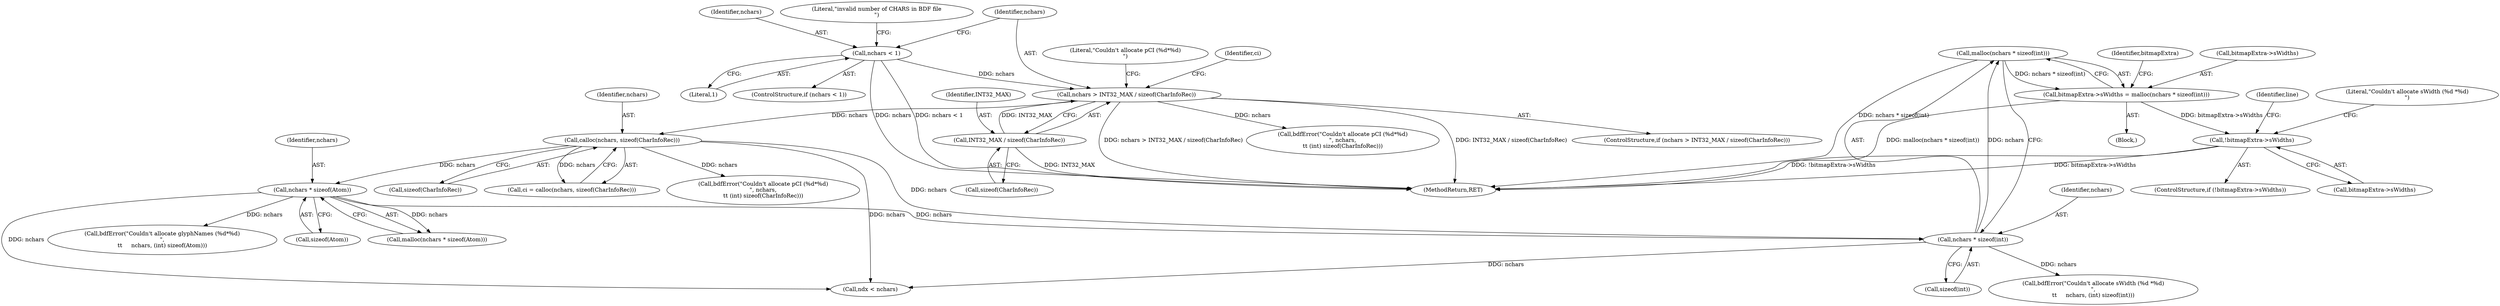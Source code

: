 digraph "0_libxfont_4d024ac10f964f6bd372ae0dd14f02772a6e5f63@API" {
"1000299" [label="(Call,malloc(nchars * sizeof(int)))"];
"1000300" [label="(Call,nchars * sizeof(int))"];
"1000274" [label="(Call,nchars * sizeof(Atom))"];
"1000245" [label="(Call,calloc(nchars, sizeof(CharInfoRec)))"];
"1000228" [label="(Call,nchars > INT32_MAX / sizeof(CharInfoRec))"];
"1000219" [label="(Call,nchars < 1)"];
"1000230" [label="(Call,INT32_MAX / sizeof(CharInfoRec))"];
"1000295" [label="(Call,bitmapExtra->sWidths = malloc(nchars * sizeof(int)))"];
"1000305" [label="(Call,!bitmapExtra->sWidths)"];
"1000302" [label="(Call,sizeof(int))"];
"1000320" [label="(Identifier,line)"];
"1000307" [label="(Identifier,bitmapExtra)"];
"1000284" [label="(Call,bdfError(\"Couldn't allocate glyphNames (%d*%d)\n\",\n\t\t     nchars, (int) sizeof(Atom)))"];
"1000274" [label="(Call,nchars * sizeof(Atom))"];
"1000300" [label="(Call,nchars * sizeof(int))"];
"1000219" [label="(Call,nchars < 1)"];
"1000305" [label="(Call,!bitmapExtra->sWidths)"];
"1000304" [label="(ControlStructure,if (!bitmapExtra->sWidths))"];
"1000299" [label="(Call,malloc(nchars * sizeof(int)))"];
"1000230" [label="(Call,INT32_MAX / sizeof(CharInfoRec))"];
"1000275" [label="(Identifier,nchars)"];
"1001224" [label="(MethodReturn,RET)"];
"1000273" [label="(Call,malloc(nchars * sizeof(Atom)))"];
"1000276" [label="(Call,sizeof(Atom))"];
"1000227" [label="(ControlStructure,if (nchars > INT32_MAX / sizeof(CharInfoRec)))"];
"1000228" [label="(Call,nchars > INT32_MAX / sizeof(CharInfoRec))"];
"1000306" [label="(Call,bitmapExtra->sWidths)"];
"1000221" [label="(Literal,1)"];
"1000224" [label="(Literal,\"invalid number of CHARS in BDF file\n\")"];
"1000311" [label="(Literal,\"Couldn't allocate sWidth (%d *%d)\n\")"];
"1000310" [label="(Call,bdfError(\"Couldn't allocate sWidth (%d *%d)\n\",\n\t\t     nchars, (int) sizeof(int)))"];
"1000218" [label="(ControlStructure,if (nchars < 1))"];
"1000231" [label="(Identifier,INT32_MAX)"];
"1000296" [label="(Call,bitmapExtra->sWidths)"];
"1000301" [label="(Identifier,nchars)"];
"1000247" [label="(Call,sizeof(CharInfoRec))"];
"1000220" [label="(Identifier,nchars)"];
"1000361" [label="(Call,ndx < nchars)"];
"1000246" [label="(Identifier,nchars)"];
"1000245" [label="(Call,calloc(nchars, sizeof(CharInfoRec)))"];
"1000244" [label="(Identifier,ci)"];
"1000294" [label="(Block,)"];
"1000232" [label="(Call,sizeof(CharInfoRec))"];
"1000243" [label="(Call,ci = calloc(nchars, sizeof(CharInfoRec)))"];
"1000253" [label="(Call,bdfError(\"Couldn't allocate pCI (%d*%d)\n\", nchars,\n\t\t (int) sizeof(CharInfoRec)))"];
"1000235" [label="(Call,bdfError(\"Couldn't allocate pCI (%d*%d)\n\", nchars,\n\t\t (int) sizeof(CharInfoRec)))"];
"1000295" [label="(Call,bitmapExtra->sWidths = malloc(nchars * sizeof(int)))"];
"1000236" [label="(Literal,\"Couldn't allocate pCI (%d*%d)\n\")"];
"1000229" [label="(Identifier,nchars)"];
"1000299" -> "1000295"  [label="AST: "];
"1000299" -> "1000300"  [label="CFG: "];
"1000300" -> "1000299"  [label="AST: "];
"1000295" -> "1000299"  [label="CFG: "];
"1000299" -> "1001224"  [label="DDG: nchars * sizeof(int)"];
"1000299" -> "1000295"  [label="DDG: nchars * sizeof(int)"];
"1000300" -> "1000299"  [label="DDG: nchars"];
"1000300" -> "1000302"  [label="CFG: "];
"1000301" -> "1000300"  [label="AST: "];
"1000302" -> "1000300"  [label="AST: "];
"1000274" -> "1000300"  [label="DDG: nchars"];
"1000245" -> "1000300"  [label="DDG: nchars"];
"1000300" -> "1000310"  [label="DDG: nchars"];
"1000300" -> "1000361"  [label="DDG: nchars"];
"1000274" -> "1000273"  [label="AST: "];
"1000274" -> "1000276"  [label="CFG: "];
"1000275" -> "1000274"  [label="AST: "];
"1000276" -> "1000274"  [label="AST: "];
"1000273" -> "1000274"  [label="CFG: "];
"1000274" -> "1000273"  [label="DDG: nchars"];
"1000245" -> "1000274"  [label="DDG: nchars"];
"1000274" -> "1000284"  [label="DDG: nchars"];
"1000274" -> "1000361"  [label="DDG: nchars"];
"1000245" -> "1000243"  [label="AST: "];
"1000245" -> "1000247"  [label="CFG: "];
"1000246" -> "1000245"  [label="AST: "];
"1000247" -> "1000245"  [label="AST: "];
"1000243" -> "1000245"  [label="CFG: "];
"1000245" -> "1000243"  [label="DDG: nchars"];
"1000228" -> "1000245"  [label="DDG: nchars"];
"1000245" -> "1000253"  [label="DDG: nchars"];
"1000245" -> "1000361"  [label="DDG: nchars"];
"1000228" -> "1000227"  [label="AST: "];
"1000228" -> "1000230"  [label="CFG: "];
"1000229" -> "1000228"  [label="AST: "];
"1000230" -> "1000228"  [label="AST: "];
"1000236" -> "1000228"  [label="CFG: "];
"1000244" -> "1000228"  [label="CFG: "];
"1000228" -> "1001224"  [label="DDG: nchars > INT32_MAX / sizeof(CharInfoRec)"];
"1000228" -> "1001224"  [label="DDG: INT32_MAX / sizeof(CharInfoRec)"];
"1000219" -> "1000228"  [label="DDG: nchars"];
"1000230" -> "1000228"  [label="DDG: INT32_MAX"];
"1000228" -> "1000235"  [label="DDG: nchars"];
"1000219" -> "1000218"  [label="AST: "];
"1000219" -> "1000221"  [label="CFG: "];
"1000220" -> "1000219"  [label="AST: "];
"1000221" -> "1000219"  [label="AST: "];
"1000224" -> "1000219"  [label="CFG: "];
"1000229" -> "1000219"  [label="CFG: "];
"1000219" -> "1001224"  [label="DDG: nchars < 1"];
"1000219" -> "1001224"  [label="DDG: nchars"];
"1000230" -> "1000232"  [label="CFG: "];
"1000231" -> "1000230"  [label="AST: "];
"1000232" -> "1000230"  [label="AST: "];
"1000230" -> "1001224"  [label="DDG: INT32_MAX"];
"1000295" -> "1000294"  [label="AST: "];
"1000296" -> "1000295"  [label="AST: "];
"1000307" -> "1000295"  [label="CFG: "];
"1000295" -> "1001224"  [label="DDG: malloc(nchars * sizeof(int))"];
"1000295" -> "1000305"  [label="DDG: bitmapExtra->sWidths"];
"1000305" -> "1000304"  [label="AST: "];
"1000305" -> "1000306"  [label="CFG: "];
"1000306" -> "1000305"  [label="AST: "];
"1000311" -> "1000305"  [label="CFG: "];
"1000320" -> "1000305"  [label="CFG: "];
"1000305" -> "1001224"  [label="DDG: !bitmapExtra->sWidths"];
"1000305" -> "1001224"  [label="DDG: bitmapExtra->sWidths"];
}

